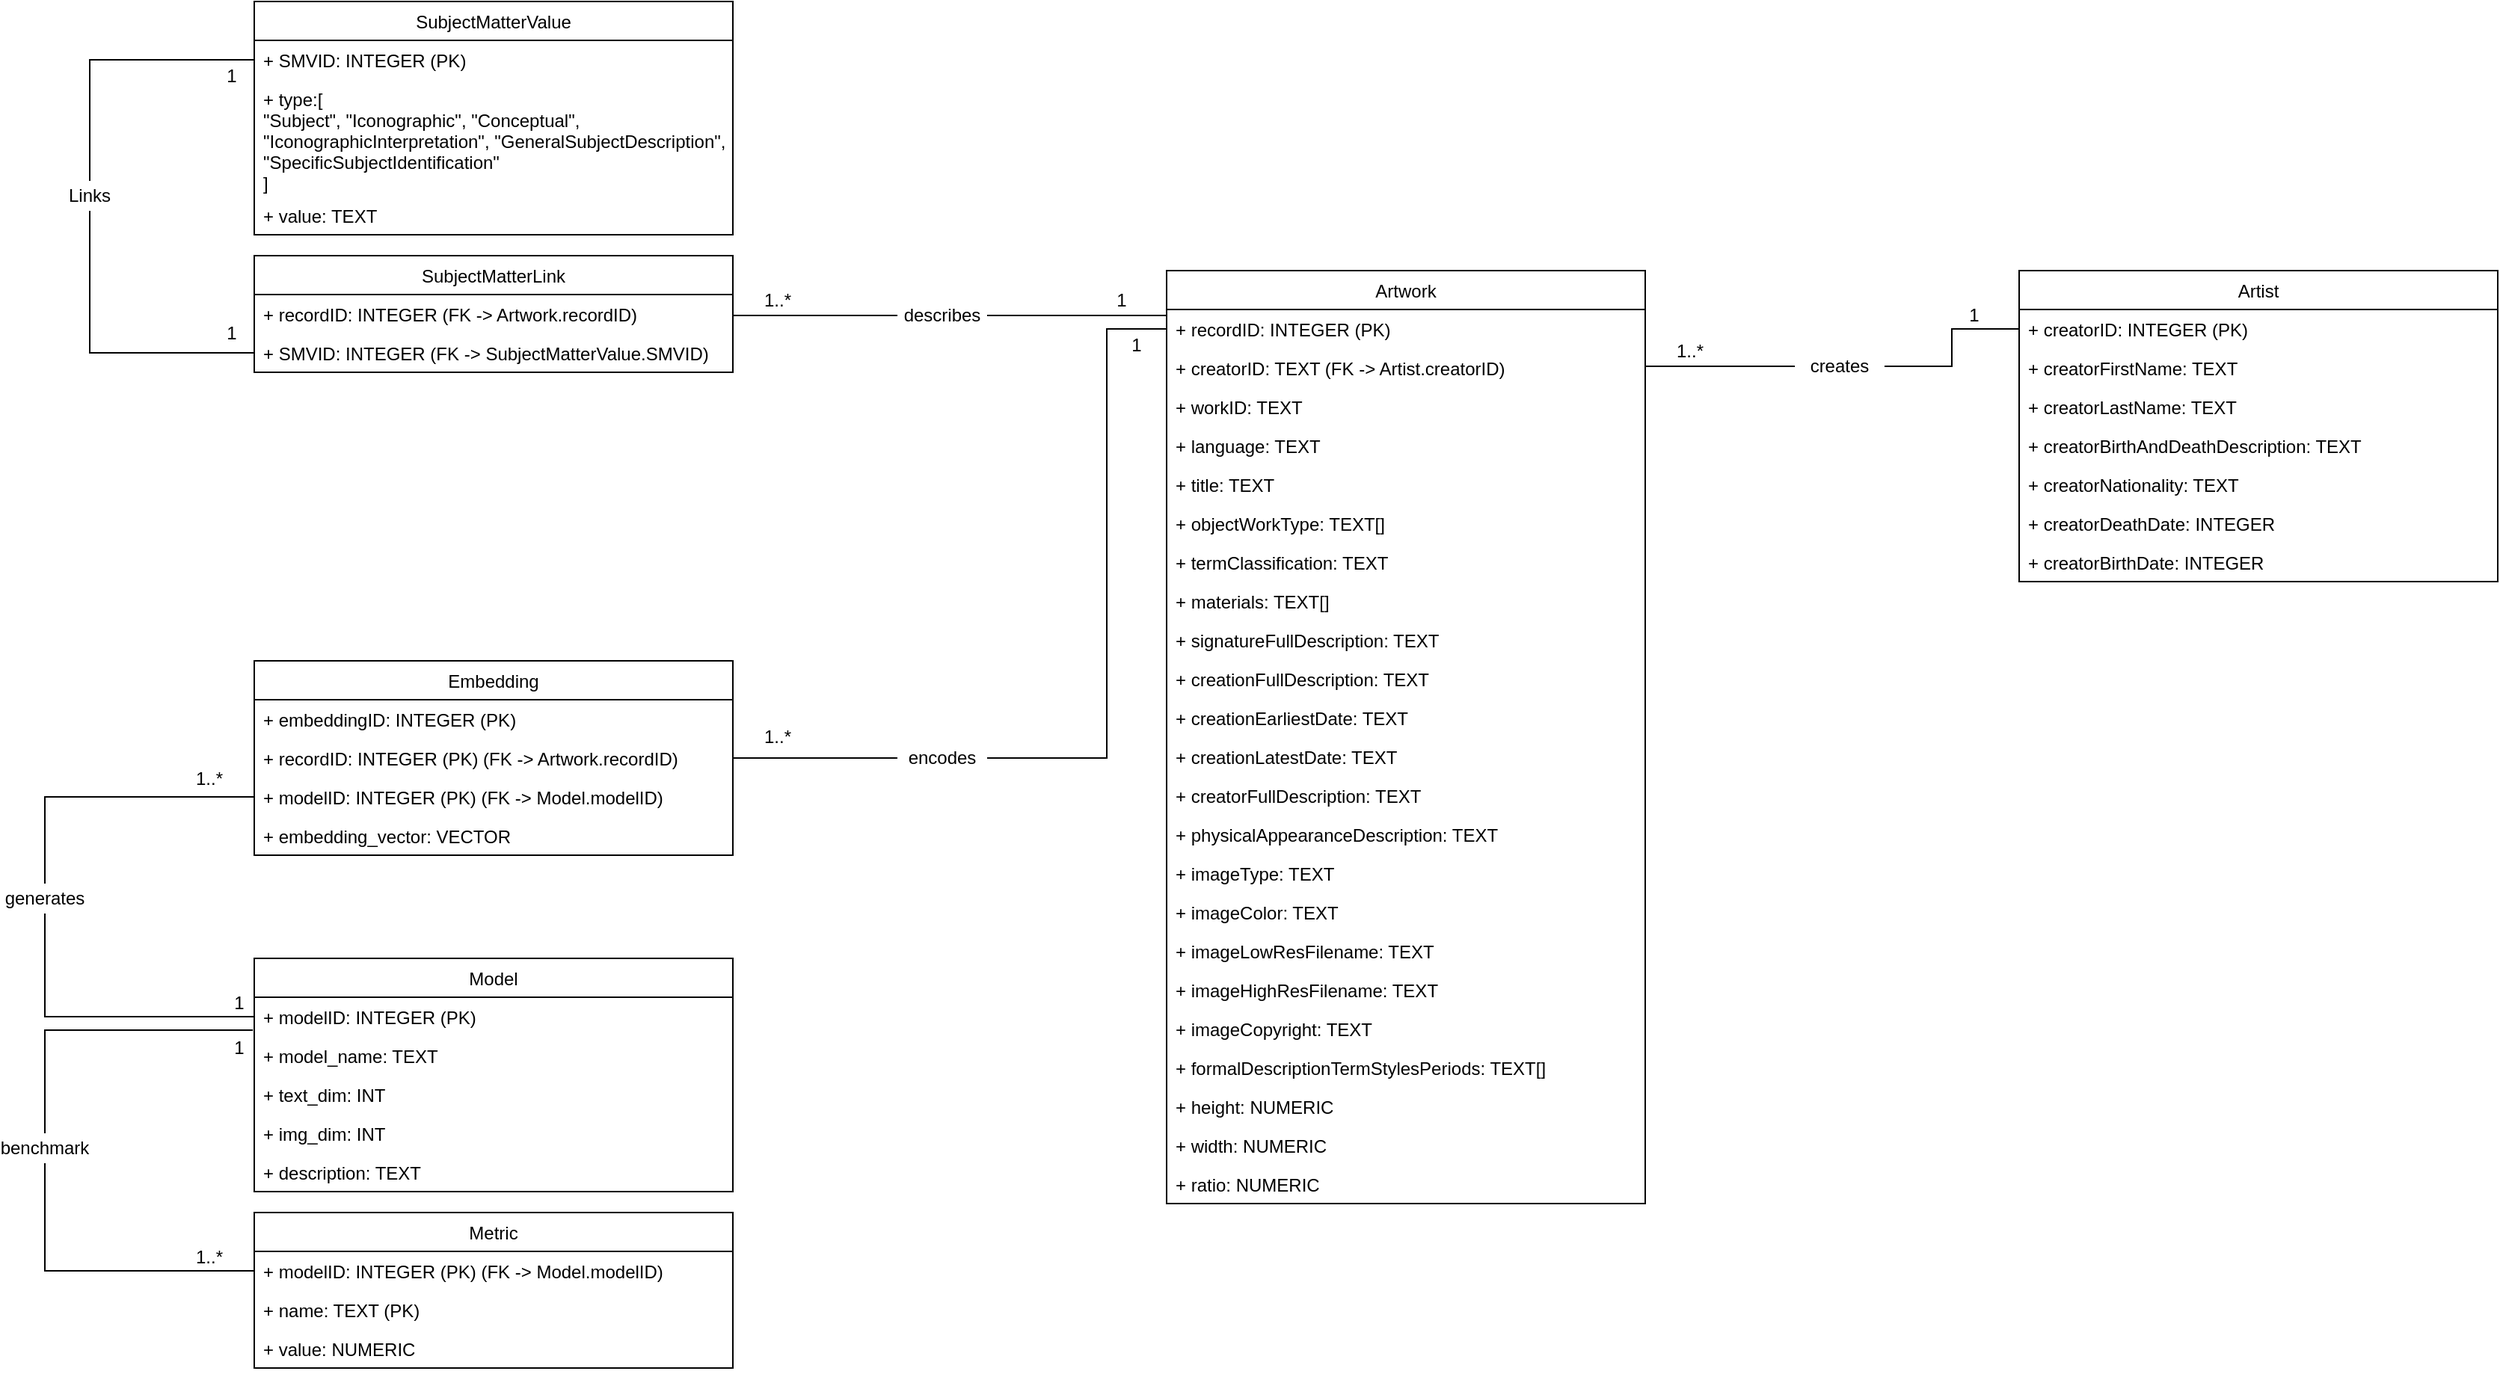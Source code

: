 <mxfile version="15.4.0" type="device"><diagram id="u0sepiOxhQjC5ebgmXSJ" name="Page-1"><mxGraphModel dx="4141" dy="1468" grid="1" gridSize="10" guides="1" tooltips="1" connect="1" arrows="1" fold="1" page="1" pageScale="1" pageWidth="1169" pageHeight="827" math="0" shadow="0"><root><mxCell id="0"/><mxCell id="1" parent="0"/><mxCell id="m2VsDUxr24h0quBgmK7h-10" value="Artwork" style="swimlane;fontStyle=0;childLayout=stackLayout;horizontal=1;startSize=26;fillColor=none;horizontalStack=0;resizeParent=1;resizeParentMax=0;resizeLast=0;collapsible=1;marginBottom=0;" parent="1" vertex="1"><mxGeometry x="180" y="250" width="320" height="624" as="geometry"/></mxCell><mxCell id="m2VsDUxr24h0quBgmK7h-11" value="+ recordID: INTEGER (PK)" style="text;strokeColor=none;fillColor=none;align=left;verticalAlign=top;spacingLeft=4;spacingRight=4;overflow=hidden;rotatable=0;points=[[0,0.5],[1,0.5]];portConstraint=eastwest;" parent="m2VsDUxr24h0quBgmK7h-10" vertex="1"><mxGeometry y="26" width="320" height="26" as="geometry"/></mxCell><mxCell id="m2VsDUxr24h0quBgmK7h-13" value="+ creatorID: TEXT (FK -&gt; Artist.creatorID)" style="text;strokeColor=none;fillColor=none;align=left;verticalAlign=top;spacingLeft=4;spacingRight=4;overflow=hidden;rotatable=0;points=[[0,0.5],[1,0.5]];portConstraint=eastwest;" parent="m2VsDUxr24h0quBgmK7h-10" vertex="1"><mxGeometry y="52" width="320" height="26" as="geometry"/></mxCell><mxCell id="m2VsDUxr24h0quBgmK7h-12" value="+ workID: TEXT" style="text;strokeColor=none;fillColor=none;align=left;verticalAlign=top;spacingLeft=4;spacingRight=4;overflow=hidden;rotatable=0;points=[[0,0.5],[1,0.5]];portConstraint=eastwest;" parent="m2VsDUxr24h0quBgmK7h-10" vertex="1"><mxGeometry y="78" width="320" height="26" as="geometry"/></mxCell><mxCell id="m2VsDUxr24h0quBgmK7h-14" value="+ language: TEXT" style="text;strokeColor=none;fillColor=none;align=left;verticalAlign=top;spacingLeft=4;spacingRight=4;overflow=hidden;rotatable=0;points=[[0,0.5],[1,0.5]];portConstraint=eastwest;" parent="m2VsDUxr24h0quBgmK7h-10" vertex="1"><mxGeometry y="104" width="320" height="26" as="geometry"/></mxCell><mxCell id="m2VsDUxr24h0quBgmK7h-15" value="+ title: TEXT" style="text;strokeColor=none;fillColor=none;align=left;verticalAlign=top;spacingLeft=4;spacingRight=4;overflow=hidden;rotatable=0;points=[[0,0.5],[1,0.5]];portConstraint=eastwest;" parent="m2VsDUxr24h0quBgmK7h-10" vertex="1"><mxGeometry y="130" width="320" height="26" as="geometry"/></mxCell><mxCell id="m2VsDUxr24h0quBgmK7h-16" value="+ objectWorkType: TEXT[]" style="text;strokeColor=none;fillColor=none;align=left;verticalAlign=top;spacingLeft=4;spacingRight=4;overflow=hidden;rotatable=0;points=[[0,0.5],[1,0.5]];portConstraint=eastwest;" parent="m2VsDUxr24h0quBgmK7h-10" vertex="1"><mxGeometry y="156" width="320" height="26" as="geometry"/></mxCell><mxCell id="m2VsDUxr24h0quBgmK7h-17" value="+ termClassification: TEXT" style="text;strokeColor=none;fillColor=none;align=left;verticalAlign=top;spacingLeft=4;spacingRight=4;overflow=hidden;rotatable=0;points=[[0,0.5],[1,0.5]];portConstraint=eastwest;" parent="m2VsDUxr24h0quBgmK7h-10" vertex="1"><mxGeometry y="182" width="320" height="26" as="geometry"/></mxCell><mxCell id="m2VsDUxr24h0quBgmK7h-18" value="+ materials: TEXT[]" style="text;strokeColor=none;fillColor=none;align=left;verticalAlign=top;spacingLeft=4;spacingRight=4;overflow=hidden;rotatable=0;points=[[0,0.5],[1,0.5]];portConstraint=eastwest;" parent="m2VsDUxr24h0quBgmK7h-10" vertex="1"><mxGeometry y="208" width="320" height="26" as="geometry"/></mxCell><mxCell id="m2VsDUxr24h0quBgmK7h-19" value="+ signatureFullDescription: TEXT" style="text;strokeColor=none;fillColor=none;align=left;verticalAlign=top;spacingLeft=4;spacingRight=4;overflow=hidden;rotatable=0;points=[[0,0.5],[1,0.5]];portConstraint=eastwest;" parent="m2VsDUxr24h0quBgmK7h-10" vertex="1"><mxGeometry y="234" width="320" height="26" as="geometry"/></mxCell><mxCell id="m2VsDUxr24h0quBgmK7h-20" value="+ creationFullDescription: TEXT" style="text;strokeColor=none;fillColor=none;align=left;verticalAlign=top;spacingLeft=4;spacingRight=4;overflow=hidden;rotatable=0;points=[[0,0.5],[1,0.5]];portConstraint=eastwest;" parent="m2VsDUxr24h0quBgmK7h-10" vertex="1"><mxGeometry y="260" width="320" height="26" as="geometry"/></mxCell><mxCell id="m2VsDUxr24h0quBgmK7h-21" value="+ creationEarliestDate: TEXT" style="text;strokeColor=none;fillColor=none;align=left;verticalAlign=top;spacingLeft=4;spacingRight=4;overflow=hidden;rotatable=0;points=[[0,0.5],[1,0.5]];portConstraint=eastwest;" parent="m2VsDUxr24h0quBgmK7h-10" vertex="1"><mxGeometry y="286" width="320" height="26" as="geometry"/></mxCell><mxCell id="m2VsDUxr24h0quBgmK7h-22" value="+ creationLatestDate: TEXT" style="text;strokeColor=none;fillColor=none;align=left;verticalAlign=top;spacingLeft=4;spacingRight=4;overflow=hidden;rotatable=0;points=[[0,0.5],[1,0.5]];portConstraint=eastwest;" parent="m2VsDUxr24h0quBgmK7h-10" vertex="1"><mxGeometry y="312" width="320" height="26" as="geometry"/></mxCell><mxCell id="m2VsDUxr24h0quBgmK7h-23" value="+ creatorFullDescription: TEXT" style="text;strokeColor=none;fillColor=none;align=left;verticalAlign=top;spacingLeft=4;spacingRight=4;overflow=hidden;rotatable=0;points=[[0,0.5],[1,0.5]];portConstraint=eastwest;" parent="m2VsDUxr24h0quBgmK7h-10" vertex="1"><mxGeometry y="338" width="320" height="26" as="geometry"/></mxCell><mxCell id="m2VsDUxr24h0quBgmK7h-24" value="+ physicalAppearanceDescription: TEXT" style="text;strokeColor=none;fillColor=none;align=left;verticalAlign=top;spacingLeft=4;spacingRight=4;overflow=hidden;rotatable=0;points=[[0,0.5],[1,0.5]];portConstraint=eastwest;" parent="m2VsDUxr24h0quBgmK7h-10" vertex="1"><mxGeometry y="364" width="320" height="26" as="geometry"/></mxCell><mxCell id="m2VsDUxr24h0quBgmK7h-25" value="+ imageType: TEXT" style="text;strokeColor=none;fillColor=none;align=left;verticalAlign=top;spacingLeft=4;spacingRight=4;overflow=hidden;rotatable=0;points=[[0,0.5],[1,0.5]];portConstraint=eastwest;" parent="m2VsDUxr24h0quBgmK7h-10" vertex="1"><mxGeometry y="390" width="320" height="26" as="geometry"/></mxCell><mxCell id="m2VsDUxr24h0quBgmK7h-26" value="+ imageColor: TEXT" style="text;strokeColor=none;fillColor=none;align=left;verticalAlign=top;spacingLeft=4;spacingRight=4;overflow=hidden;rotatable=0;points=[[0,0.5],[1,0.5]];portConstraint=eastwest;" parent="m2VsDUxr24h0quBgmK7h-10" vertex="1"><mxGeometry y="416" width="320" height="26" as="geometry"/></mxCell><mxCell id="m2VsDUxr24h0quBgmK7h-27" value="+ imageLowResFilename: TEXT" style="text;strokeColor=none;fillColor=none;align=left;verticalAlign=top;spacingLeft=4;spacingRight=4;overflow=hidden;rotatable=0;points=[[0,0.5],[1,0.5]];portConstraint=eastwest;" parent="m2VsDUxr24h0quBgmK7h-10" vertex="1"><mxGeometry y="442" width="320" height="26" as="geometry"/></mxCell><mxCell id="m2VsDUxr24h0quBgmK7h-28" value="+ imageHighResFilename: TEXT" style="text;strokeColor=none;fillColor=none;align=left;verticalAlign=top;spacingLeft=4;spacingRight=4;overflow=hidden;rotatable=0;points=[[0,0.5],[1,0.5]];portConstraint=eastwest;" parent="m2VsDUxr24h0quBgmK7h-10" vertex="1"><mxGeometry y="468" width="320" height="26" as="geometry"/></mxCell><mxCell id="m2VsDUxr24h0quBgmK7h-29" value="+ imageCopyright: TEXT" style="text;strokeColor=none;fillColor=none;align=left;verticalAlign=top;spacingLeft=4;spacingRight=4;overflow=hidden;rotatable=0;points=[[0,0.5],[1,0.5]];portConstraint=eastwest;" parent="m2VsDUxr24h0quBgmK7h-10" vertex="1"><mxGeometry y="494" width="320" height="26" as="geometry"/></mxCell><mxCell id="m2VsDUxr24h0quBgmK7h-30" value="+ formalDescriptionTermStylesPeriods: TEXT[]" style="text;strokeColor=none;fillColor=none;align=left;verticalAlign=top;spacingLeft=4;spacingRight=4;overflow=hidden;rotatable=0;points=[[0,0.5],[1,0.5]];portConstraint=eastwest;" parent="m2VsDUxr24h0quBgmK7h-10" vertex="1"><mxGeometry y="520" width="320" height="26" as="geometry"/></mxCell><mxCell id="m2VsDUxr24h0quBgmK7h-31" value="+ height: NUMERIC" style="text;strokeColor=none;fillColor=none;align=left;verticalAlign=top;spacingLeft=4;spacingRight=4;overflow=hidden;rotatable=0;points=[[0,0.5],[1,0.5]];portConstraint=eastwest;" parent="m2VsDUxr24h0quBgmK7h-10" vertex="1"><mxGeometry y="546" width="320" height="26" as="geometry"/></mxCell><mxCell id="m2VsDUxr24h0quBgmK7h-32" value="+ width: NUMERIC" style="text;strokeColor=none;fillColor=none;align=left;verticalAlign=top;spacingLeft=4;spacingRight=4;overflow=hidden;rotatable=0;points=[[0,0.5],[1,0.5]];portConstraint=eastwest;" parent="m2VsDUxr24h0quBgmK7h-10" vertex="1"><mxGeometry y="572" width="320" height="26" as="geometry"/></mxCell><mxCell id="m2VsDUxr24h0quBgmK7h-33" value="+ ratio: NUMERIC" style="text;strokeColor=none;fillColor=none;align=left;verticalAlign=top;spacingLeft=4;spacingRight=4;overflow=hidden;rotatable=0;points=[[0,0.5],[1,0.5]];portConstraint=eastwest;" parent="m2VsDUxr24h0quBgmK7h-10" vertex="1"><mxGeometry y="598" width="320" height="26" as="geometry"/></mxCell><mxCell id="m2VsDUxr24h0quBgmK7h-58" value="Artist" style="swimlane;fontStyle=0;childLayout=stackLayout;horizontal=1;startSize=26;fillColor=none;horizontalStack=0;resizeParent=1;resizeParentMax=0;resizeLast=0;collapsible=1;marginBottom=0;" parent="1" vertex="1"><mxGeometry x="750" y="250" width="320" height="208" as="geometry"/></mxCell><mxCell id="m2VsDUxr24h0quBgmK7h-59" value="+ creatorID: INTEGER (PK)" style="text;strokeColor=none;fillColor=none;align=left;verticalAlign=top;spacingLeft=4;spacingRight=4;overflow=hidden;rotatable=0;points=[[0,0.5],[1,0.5]];portConstraint=eastwest;" parent="m2VsDUxr24h0quBgmK7h-58" vertex="1"><mxGeometry y="26" width="320" height="26" as="geometry"/></mxCell><mxCell id="m2VsDUxr24h0quBgmK7h-60" value="+ creatorFirstName: TEXT" style="text;strokeColor=none;fillColor=none;align=left;verticalAlign=top;spacingLeft=4;spacingRight=4;overflow=hidden;rotatable=0;points=[[0,0.5],[1,0.5]];portConstraint=eastwest;" parent="m2VsDUxr24h0quBgmK7h-58" vertex="1"><mxGeometry y="52" width="320" height="26" as="geometry"/></mxCell><mxCell id="m2VsDUxr24h0quBgmK7h-62" value="+ creatorLastName: TEXT" style="text;strokeColor=none;fillColor=none;align=left;verticalAlign=top;spacingLeft=4;spacingRight=4;overflow=hidden;rotatable=0;points=[[0,0.5],[1,0.5]];portConstraint=eastwest;" parent="m2VsDUxr24h0quBgmK7h-58" vertex="1"><mxGeometry y="78" width="320" height="26" as="geometry"/></mxCell><mxCell id="m2VsDUxr24h0quBgmK7h-63" value="+ creatorBirthAndDeathDescription: TEXT" style="text;strokeColor=none;fillColor=none;align=left;verticalAlign=top;spacingLeft=4;spacingRight=4;overflow=hidden;rotatable=0;points=[[0,0.5],[1,0.5]];portConstraint=eastwest;" parent="m2VsDUxr24h0quBgmK7h-58" vertex="1"><mxGeometry y="104" width="320" height="26" as="geometry"/></mxCell><mxCell id="m2VsDUxr24h0quBgmK7h-64" value="+ creatorNationality: TEXT" style="text;strokeColor=none;fillColor=none;align=left;verticalAlign=top;spacingLeft=4;spacingRight=4;overflow=hidden;rotatable=0;points=[[0,0.5],[1,0.5]];portConstraint=eastwest;" parent="m2VsDUxr24h0quBgmK7h-58" vertex="1"><mxGeometry y="130" width="320" height="26" as="geometry"/></mxCell><mxCell id="m2VsDUxr24h0quBgmK7h-65" value="+ creatorDeathDate: INTEGER" style="text;strokeColor=none;fillColor=none;align=left;verticalAlign=top;spacingLeft=4;spacingRight=4;overflow=hidden;rotatable=0;points=[[0,0.5],[1,0.5]];portConstraint=eastwest;" parent="m2VsDUxr24h0quBgmK7h-58" vertex="1"><mxGeometry y="156" width="320" height="26" as="geometry"/></mxCell><mxCell id="m2VsDUxr24h0quBgmK7h-66" value="+ creatorBirthDate: INTEGER" style="text;strokeColor=none;fillColor=none;align=left;verticalAlign=top;spacingLeft=4;spacingRight=4;overflow=hidden;rotatable=0;points=[[0,0.5],[1,0.5]];portConstraint=eastwest;" parent="m2VsDUxr24h0quBgmK7h-58" vertex="1"><mxGeometry y="182" width="320" height="26" as="geometry"/></mxCell><mxCell id="m2VsDUxr24h0quBgmK7h-67" value="SubjectMatterLink" style="swimlane;fontStyle=0;childLayout=stackLayout;horizontal=1;startSize=26;fillColor=none;horizontalStack=0;resizeParent=1;resizeParentMax=0;resizeLast=0;collapsible=1;marginBottom=0;" parent="1" vertex="1"><mxGeometry x="-430" y="240" width="320" height="78" as="geometry"/></mxCell><mxCell id="m2VsDUxr24h0quBgmK7h-68" value="+ recordID: INTEGER (FK -&gt; Artwork.recordID)" style="text;strokeColor=none;fillColor=none;align=left;verticalAlign=top;spacingLeft=4;spacingRight=4;overflow=hidden;rotatable=0;points=[[0,0.5],[1,0.5]];portConstraint=eastwest;" parent="m2VsDUxr24h0quBgmK7h-67" vertex="1"><mxGeometry y="26" width="320" height="26" as="geometry"/></mxCell><mxCell id="m2VsDUxr24h0quBgmK7h-69" value="+ SMVID: INTEGER (FK -&gt; SubjectMatterValue.SMVID)" style="text;strokeColor=none;fillColor=none;align=left;verticalAlign=top;spacingLeft=4;spacingRight=4;overflow=hidden;rotatable=0;points=[[0,0.5],[1,0.5]];portConstraint=eastwest;" parent="m2VsDUxr24h0quBgmK7h-67" vertex="1"><mxGeometry y="52" width="320" height="26" as="geometry"/></mxCell><mxCell id="m2VsDUxr24h0quBgmK7h-76" value="Embedding" style="swimlane;fontStyle=0;childLayout=stackLayout;horizontal=1;startSize=26;fillColor=none;horizontalStack=0;resizeParent=1;resizeParentMax=0;resizeLast=0;collapsible=1;marginBottom=0;" parent="1" vertex="1"><mxGeometry x="-430" y="511" width="320" height="130" as="geometry"/></mxCell><mxCell id="m2VsDUxr24h0quBgmK7h-77" value="+ embeddingID: INTEGER (PK)" style="text;strokeColor=none;fillColor=none;align=left;verticalAlign=top;spacingLeft=4;spacingRight=4;overflow=hidden;rotatable=0;points=[[0,0.5],[1,0.5]];portConstraint=eastwest;" parent="m2VsDUxr24h0quBgmK7h-76" vertex="1"><mxGeometry y="26" width="320" height="26" as="geometry"/></mxCell><mxCell id="m2VsDUxr24h0quBgmK7h-81" value="+ recordID: INTEGER (PK) (FK -&gt; Artwork.recordID)" style="text;strokeColor=none;fillColor=none;align=left;verticalAlign=top;spacingLeft=4;spacingRight=4;overflow=hidden;rotatable=0;points=[[0,0.5],[1,0.5]];portConstraint=eastwest;" parent="m2VsDUxr24h0quBgmK7h-76" vertex="1"><mxGeometry y="52" width="320" height="26" as="geometry"/></mxCell><mxCell id="m2VsDUxr24h0quBgmK7h-83" value="+ modelID: INTEGER (PK) (FK -&gt; Model.modelID)" style="text;strokeColor=none;fillColor=none;align=left;verticalAlign=top;spacingLeft=4;spacingRight=4;overflow=hidden;rotatable=0;points=[[0,0.5],[1,0.5]];portConstraint=eastwest;" parent="m2VsDUxr24h0quBgmK7h-76" vertex="1"><mxGeometry y="78" width="320" height="26" as="geometry"/></mxCell><mxCell id="m2VsDUxr24h0quBgmK7h-85" value="+ embedding_vector: VECTOR" style="text;strokeColor=none;fillColor=none;align=left;verticalAlign=top;spacingLeft=4;spacingRight=4;overflow=hidden;rotatable=0;points=[[0,0.5],[1,0.5]];portConstraint=eastwest;" parent="m2VsDUxr24h0quBgmK7h-76" vertex="1"><mxGeometry y="104" width="320" height="26" as="geometry"/></mxCell><mxCell id="m2VsDUxr24h0quBgmK7h-90" style="edgeStyle=orthogonalEdgeStyle;rounded=0;orthogonalLoop=1;jettySize=auto;html=1;exitX=1;exitY=0.5;exitDx=0;exitDy=0;entryX=0;entryY=0.5;entryDx=0;entryDy=0;endArrow=none;endFill=0;startArrow=none;" parent="1" source="m2VsDUxr24h0quBgmK7h-93" target="m2VsDUxr24h0quBgmK7h-59" edge="1"><mxGeometry relative="1" as="geometry"/></mxCell><mxCell id="m2VsDUxr24h0quBgmK7h-91" value="1..*" style="text;html=1;strokeColor=none;fillColor=none;align=center;verticalAlign=middle;whiteSpace=wrap;rounded=0;" parent="1" vertex="1"><mxGeometry x="500" y="294" width="60" height="20" as="geometry"/></mxCell><mxCell id="m2VsDUxr24h0quBgmK7h-92" value="1" style="text;html=1;strokeColor=none;fillColor=none;align=center;verticalAlign=middle;whiteSpace=wrap;rounded=0;" parent="1" vertex="1"><mxGeometry x="690" y="270" width="60" height="20" as="geometry"/></mxCell><mxCell id="m2VsDUxr24h0quBgmK7h-97" style="edgeStyle=orthogonalEdgeStyle;rounded=0;orthogonalLoop=1;jettySize=auto;html=1;exitX=0;exitY=0.5;exitDx=0;exitDy=0;entryX=1;entryY=0.5;entryDx=0;entryDy=0;endArrow=none;endFill=0;startArrow=none;" parent="1" source="m2VsDUxr24h0quBgmK7h-113" target="m2VsDUxr24h0quBgmK7h-81" edge="1"><mxGeometry relative="1" as="geometry"><mxPoint x="20" y="468" as="sourcePoint"/><Array as="points"><mxPoint y="576"/></Array></mxGeometry></mxCell><mxCell id="m2VsDUxr24h0quBgmK7h-98" value="1..*" style="text;html=1;strokeColor=none;fillColor=none;align=center;verticalAlign=middle;whiteSpace=wrap;rounded=0;" parent="1" vertex="1"><mxGeometry x="-110" y="260" width="60" height="20" as="geometry"/></mxCell><mxCell id="m2VsDUxr24h0quBgmK7h-93" value="creates" style="text;html=1;strokeColor=none;fillColor=none;align=center;verticalAlign=middle;whiteSpace=wrap;rounded=0;" parent="1" vertex="1"><mxGeometry x="600" y="302" width="60" height="24" as="geometry"/></mxCell><mxCell id="m2VsDUxr24h0quBgmK7h-101" value="" style="edgeStyle=orthogonalEdgeStyle;rounded=0;orthogonalLoop=1;jettySize=auto;html=1;exitX=1;exitY=0.5;exitDx=0;exitDy=0;entryX=0;entryY=0.5;entryDx=0;entryDy=0;endArrow=none;endFill=0;" parent="1" source="m2VsDUxr24h0quBgmK7h-13" target="m2VsDUxr24h0quBgmK7h-93" edge="1"><mxGeometry relative="1" as="geometry"><mxPoint x="500" y="315" as="sourcePoint"/><mxPoint x="750" y="289.0" as="targetPoint"/><Array as="points"><mxPoint x="500" y="314"/></Array></mxGeometry></mxCell><mxCell id="m2VsDUxr24h0quBgmK7h-102" value="" style="edgeStyle=orthogonalEdgeStyle;rounded=0;orthogonalLoop=1;jettySize=auto;html=1;exitX=0;exitY=0.5;exitDx=0;exitDy=0;endArrow=none;endFill=0;entryX=1;entryY=0.5;entryDx=0;entryDy=0;startArrow=none;" parent="1" source="m2VsDUxr24h0quBgmK7h-103" target="m2VsDUxr24h0quBgmK7h-68" edge="1"><mxGeometry relative="1" as="geometry"><mxPoint x="180" y="289" as="sourcePoint"/><mxPoint x="40" y="290" as="targetPoint"/><Array as="points"><mxPoint x="-110" y="280"/></Array></mxGeometry></mxCell><mxCell id="m2VsDUxr24h0quBgmK7h-103" value="describes" style="text;html=1;strokeColor=none;fillColor=none;align=center;verticalAlign=middle;whiteSpace=wrap;rounded=0;" parent="1" vertex="1"><mxGeometry y="270" width="60" height="20" as="geometry"/></mxCell><mxCell id="m2VsDUxr24h0quBgmK7h-104" value="" style="edgeStyle=orthogonalEdgeStyle;rounded=0;orthogonalLoop=1;jettySize=auto;html=1;exitX=0;exitY=0.5;exitDx=0;exitDy=0;endArrow=none;endFill=0;entryX=1;entryY=0.5;entryDx=0;entryDy=0;" parent="1" source="m2VsDUxr24h0quBgmK7h-11" target="m2VsDUxr24h0quBgmK7h-103" edge="1"><mxGeometry relative="1" as="geometry"><mxPoint x="180" y="289" as="sourcePoint"/><mxPoint x="-110" y="279" as="targetPoint"/><Array as="points"><mxPoint x="180" y="280"/></Array></mxGeometry></mxCell><mxCell id="m2VsDUxr24h0quBgmK7h-105" value="1" style="text;html=1;strokeColor=none;fillColor=none;align=center;verticalAlign=middle;whiteSpace=wrap;rounded=0;" parent="1" vertex="1"><mxGeometry x="120" y="260" width="60" height="20" as="geometry"/></mxCell><mxCell id="m2VsDUxr24h0quBgmK7h-113" value="encodes" style="text;html=1;strokeColor=none;fillColor=none;align=center;verticalAlign=middle;whiteSpace=wrap;rounded=0;" parent="1" vertex="1"><mxGeometry y="566" width="60" height="20" as="geometry"/></mxCell><mxCell id="m2VsDUxr24h0quBgmK7h-114" value="" style="edgeStyle=orthogonalEdgeStyle;rounded=0;orthogonalLoop=1;jettySize=auto;html=1;exitX=0;exitY=0.5;exitDx=0;exitDy=0;entryX=1;entryY=0.5;entryDx=0;entryDy=0;endArrow=none;endFill=0;startArrow=none;" parent="1" source="m2VsDUxr24h0quBgmK7h-11" target="m2VsDUxr24h0quBgmK7h-113" edge="1"><mxGeometry relative="1" as="geometry"><mxPoint x="20" y="468" as="sourcePoint"/><mxPoint x="-110" y="576" as="targetPoint"/><Array as="points"><mxPoint x="140" y="289"/><mxPoint x="140" y="576"/></Array></mxGeometry></mxCell><mxCell id="m2VsDUxr24h0quBgmK7h-115" value="1..*" style="text;html=1;strokeColor=none;fillColor=none;align=center;verticalAlign=middle;whiteSpace=wrap;rounded=0;" parent="1" vertex="1"><mxGeometry x="-110" y="552" width="60" height="20" as="geometry"/></mxCell><mxCell id="m2VsDUxr24h0quBgmK7h-116" value="1" style="text;html=1;strokeColor=none;fillColor=none;align=center;verticalAlign=middle;whiteSpace=wrap;rounded=0;" parent="1" vertex="1"><mxGeometry x="150" y="290" width="20" height="20" as="geometry"/></mxCell><mxCell id="m2VsDUxr24h0quBgmK7h-131" value="Model" style="swimlane;fontStyle=0;childLayout=stackLayout;horizontal=1;startSize=26;fillColor=none;horizontalStack=0;resizeParent=1;resizeParentMax=0;resizeLast=0;collapsible=1;marginBottom=0;" parent="1" vertex="1"><mxGeometry x="-430" y="710" width="320" height="156" as="geometry"/></mxCell><mxCell id="m2VsDUxr24h0quBgmK7h-132" value="+ modelID: INTEGER (PK)" style="text;strokeColor=none;fillColor=none;align=left;verticalAlign=top;spacingLeft=4;spacingRight=4;overflow=hidden;rotatable=0;points=[[0,0.5],[1,0.5]];portConstraint=eastwest;" parent="m2VsDUxr24h0quBgmK7h-131" vertex="1"><mxGeometry y="26" width="320" height="26" as="geometry"/></mxCell><mxCell id="m2VsDUxr24h0quBgmK7h-133" value="+ model_name: TEXT" style="text;strokeColor=none;fillColor=none;align=left;verticalAlign=top;spacingLeft=4;spacingRight=4;overflow=hidden;rotatable=0;points=[[0,0.5],[1,0.5]];portConstraint=eastwest;" parent="m2VsDUxr24h0quBgmK7h-131" vertex="1"><mxGeometry y="52" width="320" height="26" as="geometry"/></mxCell><mxCell id="m2VsDUxr24h0quBgmK7h-134" value="+ text_dim: INT" style="text;strokeColor=none;fillColor=none;align=left;verticalAlign=top;spacingLeft=4;spacingRight=4;overflow=hidden;rotatable=0;points=[[0,0.5],[1,0.5]];portConstraint=eastwest;" parent="m2VsDUxr24h0quBgmK7h-131" vertex="1"><mxGeometry y="78" width="320" height="26" as="geometry"/></mxCell><mxCell id="m2VsDUxr24h0quBgmK7h-135" value="+ img_dim: INT" style="text;strokeColor=none;fillColor=none;align=left;verticalAlign=top;spacingLeft=4;spacingRight=4;overflow=hidden;rotatable=0;points=[[0,0.5],[1,0.5]];portConstraint=eastwest;" parent="m2VsDUxr24h0quBgmK7h-131" vertex="1"><mxGeometry y="104" width="320" height="26" as="geometry"/></mxCell><mxCell id="m2VsDUxr24h0quBgmK7h-136" value="+ description: TEXT" style="text;strokeColor=none;fillColor=none;align=left;verticalAlign=top;spacingLeft=4;spacingRight=4;overflow=hidden;rotatable=0;points=[[0,0.5],[1,0.5]];portConstraint=eastwest;" parent="m2VsDUxr24h0quBgmK7h-131" vertex="1"><mxGeometry y="130" width="320" height="26" as="geometry"/></mxCell><mxCell id="m2VsDUxr24h0quBgmK7h-138" value="Metric" style="swimlane;fontStyle=0;childLayout=stackLayout;horizontal=1;startSize=26;fillColor=none;horizontalStack=0;resizeParent=1;resizeParentMax=0;resizeLast=0;collapsible=1;marginBottom=0;" parent="1" vertex="1"><mxGeometry x="-430" y="880" width="320" height="104" as="geometry"/></mxCell><mxCell id="m2VsDUxr24h0quBgmK7h-139" value="+ modelID: INTEGER (PK) (FK -&gt; Model.modelID)" style="text;strokeColor=none;fillColor=none;align=left;verticalAlign=top;spacingLeft=4;spacingRight=4;overflow=hidden;rotatable=0;points=[[0,0.5],[1,0.5]];portConstraint=eastwest;" parent="m2VsDUxr24h0quBgmK7h-138" vertex="1"><mxGeometry y="26" width="320" height="26" as="geometry"/></mxCell><mxCell id="m2VsDUxr24h0quBgmK7h-140" value="+ name: TEXT (PK)" style="text;strokeColor=none;fillColor=none;align=left;verticalAlign=top;spacingLeft=4;spacingRight=4;overflow=hidden;rotatable=0;points=[[0,0.5],[1,0.5]];portConstraint=eastwest;" parent="m2VsDUxr24h0quBgmK7h-138" vertex="1"><mxGeometry y="52" width="320" height="26" as="geometry"/></mxCell><mxCell id="m2VsDUxr24h0quBgmK7h-141" value="+ value: NUMERIC" style="text;strokeColor=none;fillColor=none;align=left;verticalAlign=top;spacingLeft=4;spacingRight=4;overflow=hidden;rotatable=0;points=[[0,0.5],[1,0.5]];portConstraint=eastwest;" parent="m2VsDUxr24h0quBgmK7h-138" vertex="1"><mxGeometry y="78" width="320" height="26" as="geometry"/></mxCell><mxCell id="m2VsDUxr24h0quBgmK7h-144" style="edgeStyle=orthogonalEdgeStyle;rounded=0;orthogonalLoop=1;jettySize=auto;html=1;exitX=0.5;exitY=0;exitDx=0;exitDy=0;entryX=0;entryY=0.5;entryDx=0;entryDy=0;endArrow=none;endFill=0;startArrow=none;" parent="1" source="m2VsDUxr24h0quBgmK7h-145" target="m2VsDUxr24h0quBgmK7h-83" edge="1"><mxGeometry relative="1" as="geometry"><Array as="points"><mxPoint x="-570" y="602"/></Array></mxGeometry></mxCell><mxCell id="m2VsDUxr24h0quBgmK7h-145" value="generates" style="text;html=1;strokeColor=none;fillColor=none;align=center;verticalAlign=middle;whiteSpace=wrap;rounded=0;" parent="1" vertex="1"><mxGeometry x="-600" y="660" width="60" height="20" as="geometry"/></mxCell><mxCell id="m2VsDUxr24h0quBgmK7h-146" value="" style="edgeStyle=orthogonalEdgeStyle;rounded=0;orthogonalLoop=1;jettySize=auto;html=1;exitX=0;exitY=0.5;exitDx=0;exitDy=0;endArrow=none;endFill=0;entryX=0.5;entryY=1;entryDx=0;entryDy=0;" parent="1" source="m2VsDUxr24h0quBgmK7h-132" target="m2VsDUxr24h0quBgmK7h-145" edge="1"><mxGeometry relative="1" as="geometry"><mxPoint x="-430" y="749" as="sourcePoint"/><mxPoint x="-570" y="670" as="targetPoint"/><Array as="points"><mxPoint x="-570" y="749"/></Array></mxGeometry></mxCell><mxCell id="m2VsDUxr24h0quBgmK7h-148" value="1" style="text;html=1;strokeColor=none;fillColor=none;align=center;verticalAlign=middle;whiteSpace=wrap;rounded=0;" parent="1" vertex="1"><mxGeometry x="-450" y="730" width="20" height="20" as="geometry"/></mxCell><mxCell id="m2VsDUxr24h0quBgmK7h-149" value="1..*" style="text;html=1;strokeColor=none;fillColor=none;align=center;verticalAlign=middle;whiteSpace=wrap;rounded=0;" parent="1" vertex="1"><mxGeometry x="-490" y="580" width="60" height="20" as="geometry"/></mxCell><mxCell id="m2VsDUxr24h0quBgmK7h-150" style="edgeStyle=orthogonalEdgeStyle;rounded=0;orthogonalLoop=1;jettySize=auto;html=1;exitX=0.5;exitY=0;exitDx=0;exitDy=0;entryX=-0.003;entryY=0.848;entryDx=0;entryDy=0;entryPerimeter=0;endArrow=none;endFill=0;startArrow=none;" parent="1" source="m2VsDUxr24h0quBgmK7h-151" target="m2VsDUxr24h0quBgmK7h-132" edge="1"><mxGeometry relative="1" as="geometry"/></mxCell><mxCell id="m2VsDUxr24h0quBgmK7h-151" value="benchmark" style="text;html=1;strokeColor=none;fillColor=none;align=center;verticalAlign=middle;whiteSpace=wrap;rounded=0;" parent="1" vertex="1"><mxGeometry x="-600" y="827" width="60" height="20" as="geometry"/></mxCell><mxCell id="m2VsDUxr24h0quBgmK7h-152" value="" style="edgeStyle=orthogonalEdgeStyle;rounded=0;orthogonalLoop=1;jettySize=auto;html=1;exitX=0;exitY=0.5;exitDx=0;exitDy=0;endArrow=none;endFill=0;" parent="1" source="m2VsDUxr24h0quBgmK7h-139" target="m2VsDUxr24h0quBgmK7h-151" edge="1"><mxGeometry relative="1" as="geometry"><mxPoint x="-430" y="919" as="sourcePoint"/><mxPoint x="-430.96" y="758.048" as="targetPoint"/></mxGeometry></mxCell><mxCell id="m2VsDUxr24h0quBgmK7h-153" value="1" style="text;html=1;strokeColor=none;fillColor=none;align=center;verticalAlign=middle;whiteSpace=wrap;rounded=0;" parent="1" vertex="1"><mxGeometry x="-450" y="760" width="20" height="20" as="geometry"/></mxCell><mxCell id="m2VsDUxr24h0quBgmK7h-155" value="1..*" style="text;html=1;strokeColor=none;fillColor=none;align=center;verticalAlign=middle;whiteSpace=wrap;rounded=0;" parent="1" vertex="1"><mxGeometry x="-490" y="900" width="60" height="20" as="geometry"/></mxCell><mxCell id="m2VsDUxr24h0quBgmK7h-156" value="SubjectMatterValue" style="swimlane;fontStyle=0;childLayout=stackLayout;horizontal=1;startSize=26;fillColor=none;horizontalStack=0;resizeParent=1;resizeParentMax=0;resizeLast=0;collapsible=1;marginBottom=0;" parent="1" vertex="1"><mxGeometry x="-430" y="70" width="320" height="156" as="geometry"/></mxCell><mxCell id="m2VsDUxr24h0quBgmK7h-157" value="+ SMVID: INTEGER (PK)" style="text;strokeColor=none;fillColor=none;align=left;verticalAlign=top;spacingLeft=4;spacingRight=4;overflow=hidden;rotatable=0;points=[[0,0.5],[1,0.5]];portConstraint=eastwest;" parent="m2VsDUxr24h0quBgmK7h-156" vertex="1"><mxGeometry y="26" width="320" height="26" as="geometry"/></mxCell><mxCell id="m2VsDUxr24h0quBgmK7h-158" value="+ type:[&#10;&quot;Subject&quot;, &quot;Iconographic&quot;, &quot;Conceptual&quot;, &#10;&quot;IconographicInterpretation&quot;, &quot;GeneralSubjectDescription&quot;,&#10;&quot;SpecificSubjectIdentification&quot;&#10;]" style="text;strokeColor=none;fillColor=none;align=left;verticalAlign=top;spacingLeft=4;spacingRight=4;overflow=hidden;rotatable=0;points=[[0,0.5],[1,0.5]];portConstraint=eastwest;" parent="m2VsDUxr24h0quBgmK7h-156" vertex="1"><mxGeometry y="52" width="320" height="78" as="geometry"/></mxCell><mxCell id="m2VsDUxr24h0quBgmK7h-159" value="+ value: TEXT" style="text;strokeColor=none;fillColor=none;align=left;verticalAlign=top;spacingLeft=4;spacingRight=4;overflow=hidden;rotatable=0;points=[[0,0.5],[1,0.5]];portConstraint=eastwest;" parent="m2VsDUxr24h0quBgmK7h-156" vertex="1"><mxGeometry y="130" width="320" height="26" as="geometry"/></mxCell><mxCell id="m2VsDUxr24h0quBgmK7h-160" style="edgeStyle=orthogonalEdgeStyle;rounded=0;orthogonalLoop=1;jettySize=auto;html=1;exitX=0.5;exitY=0;exitDx=0;exitDy=0;entryX=0;entryY=0.5;entryDx=0;entryDy=0;endArrow=none;endFill=0;startArrow=none;" parent="1" source="m2VsDUxr24h0quBgmK7h-161" target="m2VsDUxr24h0quBgmK7h-157" edge="1"><mxGeometry relative="1" as="geometry"><Array as="points"><mxPoint x="-540" y="190"/><mxPoint x="-540" y="109"/></Array></mxGeometry></mxCell><mxCell id="m2VsDUxr24h0quBgmK7h-161" value="Links" style="text;html=1;strokeColor=none;fillColor=none;align=center;verticalAlign=middle;whiteSpace=wrap;rounded=0;" parent="1" vertex="1"><mxGeometry x="-570" y="190" width="60" height="20" as="geometry"/></mxCell><mxCell id="m2VsDUxr24h0quBgmK7h-162" value="" style="edgeStyle=orthogonalEdgeStyle;rounded=0;orthogonalLoop=1;jettySize=auto;html=1;exitX=0;exitY=0.5;exitDx=0;exitDy=0;entryX=0.5;entryY=1;entryDx=0;entryDy=0;endArrow=none;endFill=0;" parent="1" source="m2VsDUxr24h0quBgmK7h-69" target="m2VsDUxr24h0quBgmK7h-161" edge="1"><mxGeometry relative="1" as="geometry"><mxPoint x="-430" y="305" as="sourcePoint"/><mxPoint x="-430" y="109.0" as="targetPoint"/><Array as="points"><mxPoint x="-540" y="305"/><mxPoint x="-540" y="210"/></Array></mxGeometry></mxCell><mxCell id="m2VsDUxr24h0quBgmK7h-163" value="1" style="text;html=1;strokeColor=none;fillColor=none;align=center;verticalAlign=middle;whiteSpace=wrap;rounded=0;" parent="1" vertex="1"><mxGeometry x="-460" y="110" width="30" height="20" as="geometry"/></mxCell><mxCell id="m2VsDUxr24h0quBgmK7h-164" value="1" style="text;html=1;strokeColor=none;fillColor=none;align=center;verticalAlign=middle;whiteSpace=wrap;rounded=0;" parent="1" vertex="1"><mxGeometry x="-460" y="282" width="30" height="20" as="geometry"/></mxCell></root></mxGraphModel></diagram></mxfile>